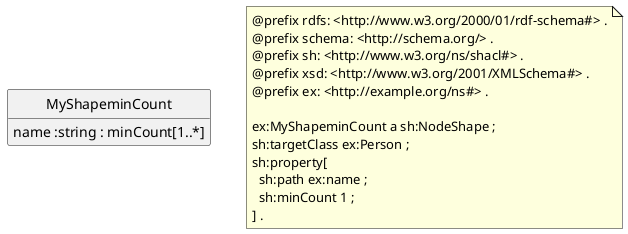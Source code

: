 @startuml
class "MyShapeminCount" 
"MyShapeminCount" : name :string : minCount[1..*]

note as N1
@prefix rdfs: <http://www.w3.org/2000/01/rdf-schema#> .
@prefix schema: <http://schema.org/> .
@prefix sh: <http://www.w3.org/ns/shacl#> .
@prefix xsd: <http://www.w3.org/2001/XMLSchema#> .
@prefix ex: <http://example.org/ns#> .

ex:MyShapeminCount a sh:NodeShape ;
sh:targetClass ex:Person ;
sh:property[
  sh:path ex:name ;
  sh:minCount 1 ;
] .
end note

hide circle
hide empty members
@enduml